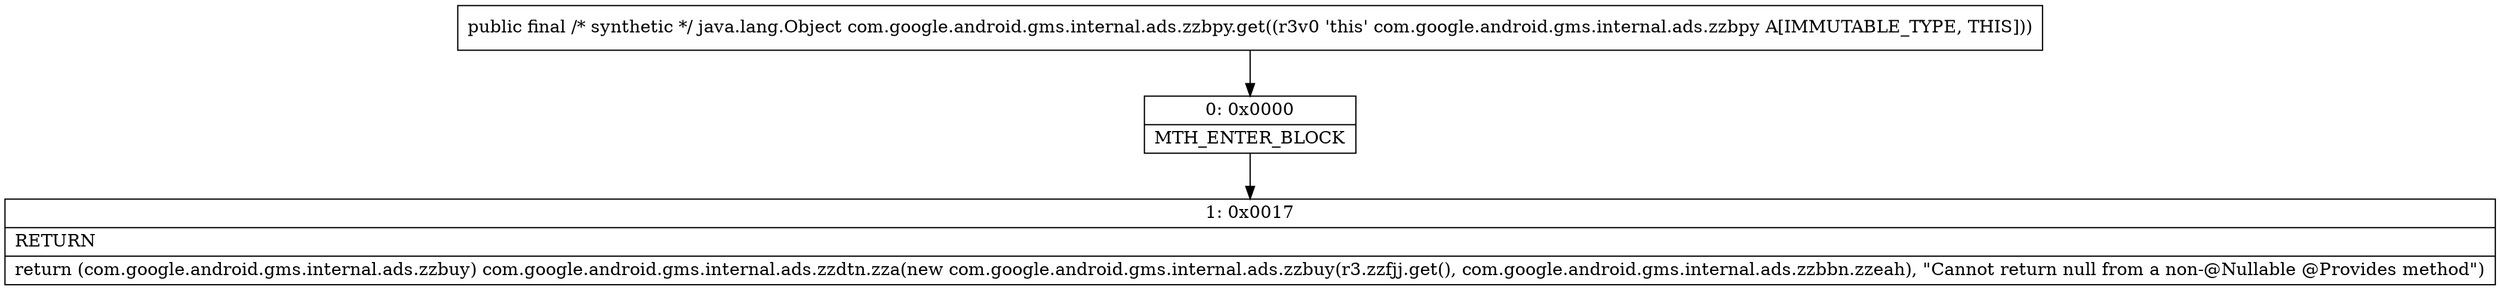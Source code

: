 digraph "CFG forcom.google.android.gms.internal.ads.zzbpy.get()Ljava\/lang\/Object;" {
Node_0 [shape=record,label="{0\:\ 0x0000|MTH_ENTER_BLOCK\l}"];
Node_1 [shape=record,label="{1\:\ 0x0017|RETURN\l|return (com.google.android.gms.internal.ads.zzbuy) com.google.android.gms.internal.ads.zzdtn.zza(new com.google.android.gms.internal.ads.zzbuy(r3.zzfjj.get(), com.google.android.gms.internal.ads.zzbbn.zzeah), \"Cannot return null from a non\-@Nullable @Provides method\")\l}"];
MethodNode[shape=record,label="{public final \/* synthetic *\/ java.lang.Object com.google.android.gms.internal.ads.zzbpy.get((r3v0 'this' com.google.android.gms.internal.ads.zzbpy A[IMMUTABLE_TYPE, THIS])) }"];
MethodNode -> Node_0;
Node_0 -> Node_1;
}

